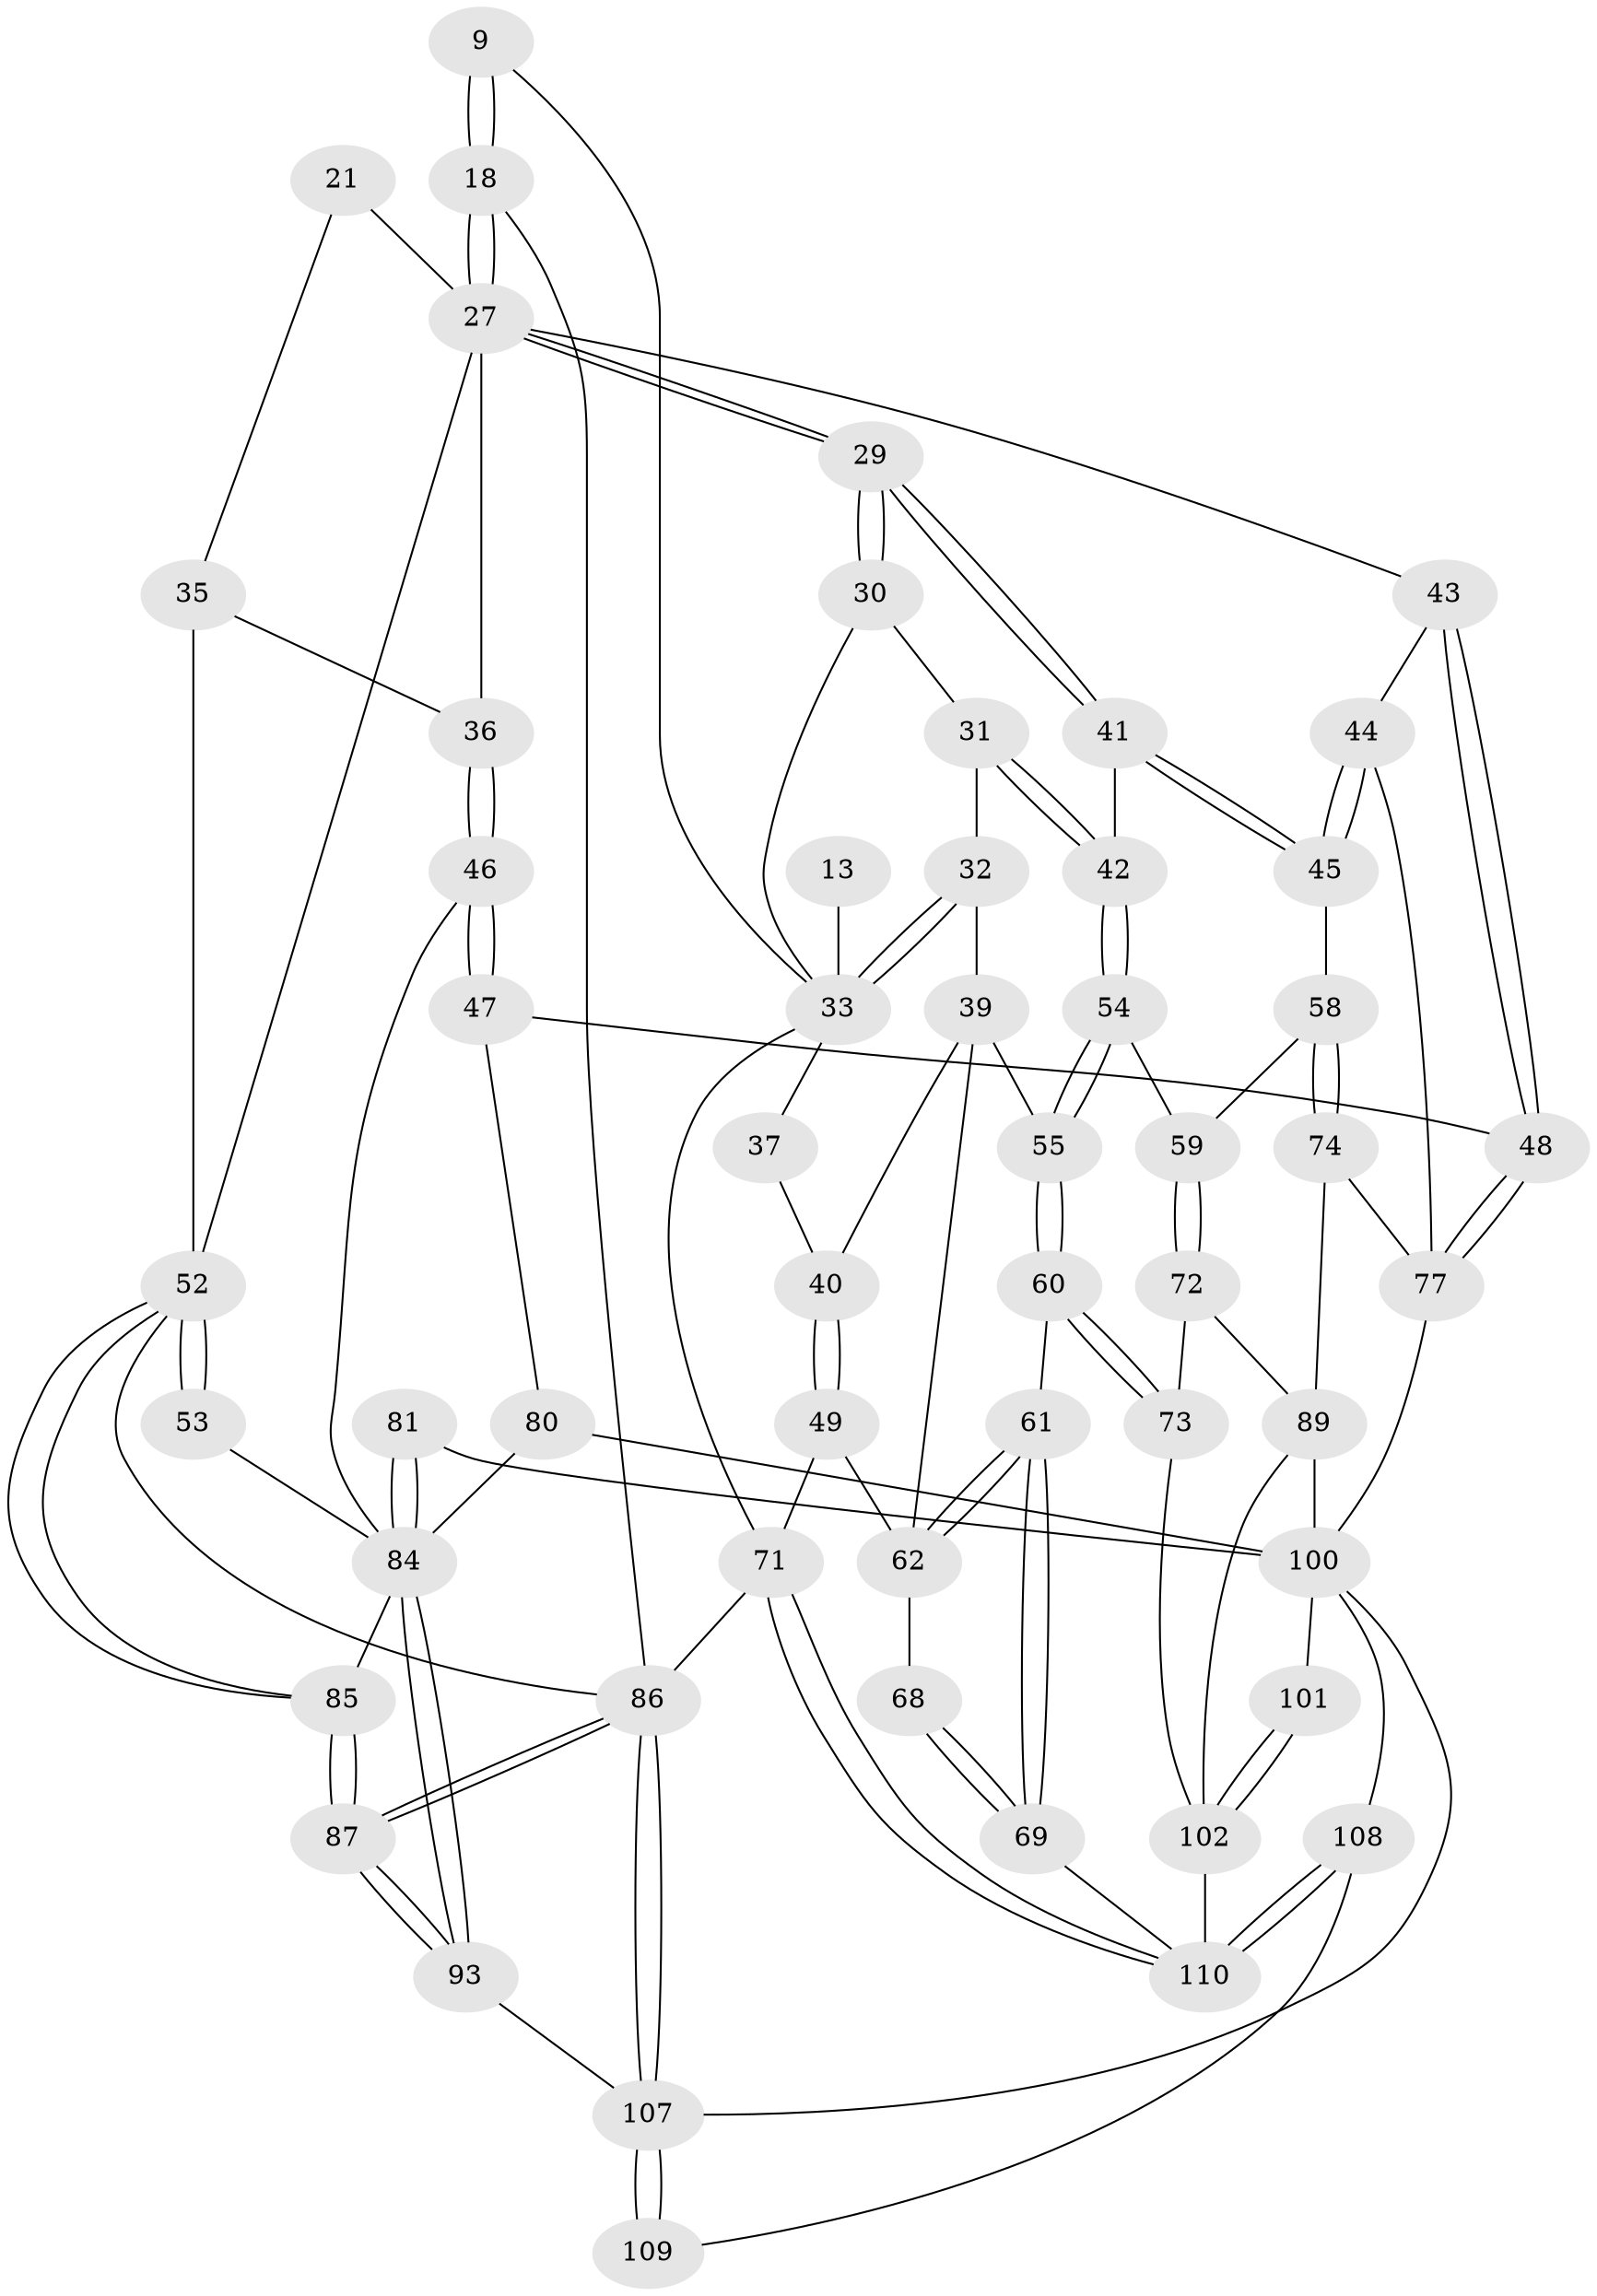 // original degree distribution, {3: 0.02727272727272727, 5: 0.5181818181818182, 6: 0.22727272727272727, 4: 0.22727272727272727}
// Generated by graph-tools (version 1.1) at 2025/01/03/09/25 05:01:12]
// undirected, 55 vertices, 125 edges
graph export_dot {
graph [start="1"]
  node [color=gray90,style=filled];
  9 [pos="+0.46152161969011896+0.11829318356090975"];
  13 [pos="+0.27450785763420116+0.13878883901672487"];
  18 [pos="+0.5439292508909511+0.18937751821427073",super="+14+8"];
  21 [pos="+0.761580442035294+0.16747601987417374"];
  27 [pos="+0.5459194818011163+0.19813348656805202",super="+26+24"];
  29 [pos="+0.42796125615440994+0.2731007171240648"];
  30 [pos="+0.3701754748997792+0.22725164254623625"];
  31 [pos="+0.29833583017963455+0.2830562576491514"];
  32 [pos="+0.2083248013714899+0.31309086284166715"];
  33 [pos="+0.1937021916380579+0.2403145303229356",super="+12+28"];
  35 [pos="+0.8441192388391735+0.2695235483843568",super="+20"];
  36 [pos="+0.6994405730606584+0.27971807870431936"];
  37 [pos="+0.1761442724350715+0.23386561428748892"];
  39 [pos="+0.1624075299320419+0.34641536946697116",super="+38"];
  40 [pos="+0.03157777674440522+0.25127954132917446"];
  41 [pos="+0.4389827435481772+0.32869519731634667"];
  42 [pos="+0.32351398839983836+0.37077751629115596"];
  43 [pos="+0.5532554421184458+0.41153751537453565"];
  44 [pos="+0.5106414298905418+0.4128284186168147"];
  45 [pos="+0.47896753094266475+0.39591097358043764"];
  46 [pos="+0.708950424069893+0.4194957986726673"];
  47 [pos="+0.6404147992181228+0.4532075031469098"];
  48 [pos="+0.6234033592202259+0.4492868145802467"];
  49 [pos="+0+0.1435598113138128"];
  52 [pos="+1+0.4195907281692416",super="+22+23+34"];
  53 [pos="+1+0.40292740628391055",super="+50"];
  54 [pos="+0.26174068494989317+0.43683555419181386"];
  55 [pos="+0.23275469354760153+0.4394526153469854"];
  58 [pos="+0.36199148228655054+0.46828250514317976"];
  59 [pos="+0.3457812066069098+0.4657143747342058"];
  60 [pos="+0.1822324753300194+0.5324034913600885"];
  61 [pos="+0.11302686281366375+0.5186963471718669"];
  62 [pos="+0.09771815034727341+0.4932215615713761",super="+57"];
  68 [pos="+0+0.3301371346502422"];
  69 [pos="+0+0.6554503033518394"];
  71 [pos="+0+1",super="+4"];
  72 [pos="+0.27900197578071895+0.6549393356843126"];
  73 [pos="+0.20163730750792222+0.5853749254773452"];
  74 [pos="+0.39816208142186393+0.5798088648655597"];
  77 [pos="+0.5309363449159704+0.6337761687244216",super="+76"];
  80 [pos="+0.7014765505481065+0.6171583765234678",super="+66+78"];
  81 [pos="+0.807403755640282+0.6706263223896384"];
  84 [pos="+0.8289266731803326+0.6776786346806453",super="+83+65"];
  85 [pos="+1+0.5199975964052613"];
  86 [pos="+1+1",super="+3"];
  87 [pos="+1+0.8679507021309176"];
  89 [pos="+0.2959572792681824+0.6894531405094891",super="+75"];
  93 [pos="+0.8549929478900634+0.7519577516679548"];
  100 [pos="+0.4629209090713749+0.792923117968046",super="+99"];
  101 [pos="+0.3176111233616872+0.8135038121511117"];
  102 [pos="+0.3021837168173535+0.8498934031062854",super="+95+94"];
  107 [pos="+1+1",super="+96+97"];
  108 [pos="+0.4348617699783994+1",super="+104+103"];
  109 [pos="+0.9335497710239418+1"];
  110 [pos="+0.0708983474418749+1",super="+106+105+91"];
  9 -- 18 [weight=2];
  9 -- 18;
  9 -- 33;
  13 -- 33 [weight=3];
  18 -- 27 [weight=3];
  18 -- 27;
  18 -- 86;
  21 -- 35;
  21 -- 27 [weight=2];
  27 -- 29;
  27 -- 29;
  27 -- 43;
  27 -- 36;
  27 -- 52;
  29 -- 30;
  29 -- 30;
  29 -- 41;
  29 -- 41;
  30 -- 31;
  30 -- 33;
  31 -- 32;
  31 -- 42;
  31 -- 42;
  32 -- 33;
  32 -- 33;
  32 -- 39;
  33 -- 37;
  33 -- 71;
  35 -- 36;
  35 -- 52 [weight=2];
  36 -- 46;
  36 -- 46;
  37 -- 40;
  39 -- 40;
  39 -- 55;
  39 -- 62;
  40 -- 49;
  40 -- 49;
  41 -- 42;
  41 -- 45;
  41 -- 45;
  42 -- 54;
  42 -- 54;
  43 -- 44;
  43 -- 48;
  43 -- 48;
  44 -- 45;
  44 -- 45;
  44 -- 77;
  45 -- 58;
  46 -- 47;
  46 -- 47;
  46 -- 84;
  47 -- 48;
  47 -- 80;
  48 -- 77;
  48 -- 77;
  49 -- 71;
  49 -- 62;
  52 -- 53 [weight=2];
  52 -- 53;
  52 -- 85;
  52 -- 85;
  52 -- 86;
  53 -- 84 [weight=2];
  54 -- 55;
  54 -- 55;
  54 -- 59;
  55 -- 60;
  55 -- 60;
  58 -- 59;
  58 -- 74;
  58 -- 74;
  59 -- 72;
  59 -- 72;
  60 -- 61;
  60 -- 73;
  60 -- 73;
  61 -- 62;
  61 -- 62;
  61 -- 69;
  61 -- 69;
  62 -- 68 [weight=2];
  68 -- 69;
  68 -- 69;
  69 -- 110;
  71 -- 110 [weight=2];
  71 -- 110;
  71 -- 86 [weight=2];
  72 -- 73;
  72 -- 89;
  73 -- 102;
  74 -- 89;
  74 -- 77;
  77 -- 100;
  80 -- 84;
  80 -- 100 [weight=2];
  81 -- 84 [weight=2];
  81 -- 84;
  81 -- 100;
  84 -- 93;
  84 -- 93;
  84 -- 85;
  85 -- 87;
  85 -- 87;
  86 -- 87;
  86 -- 87;
  86 -- 107;
  86 -- 107;
  87 -- 93;
  87 -- 93;
  89 -- 102;
  89 -- 100;
  93 -- 107;
  100 -- 101;
  100 -- 108 [weight=2];
  100 -- 107;
  101 -- 102 [weight=2];
  101 -- 102;
  102 -- 110 [weight=2];
  107 -- 109 [weight=2];
  107 -- 109;
  108 -- 110 [weight=2];
  108 -- 110;
  108 -- 109;
}
